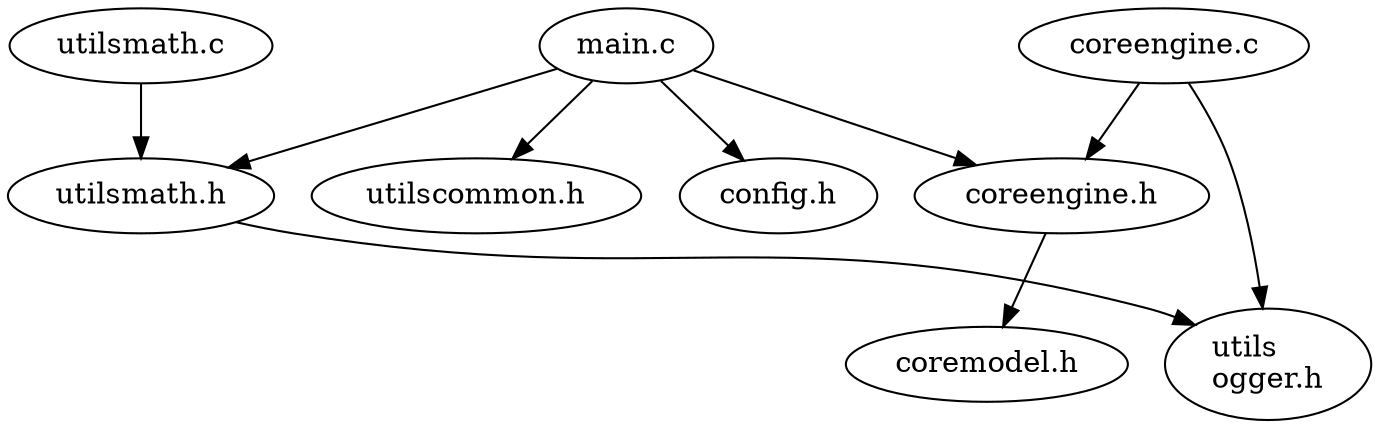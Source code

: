 strict digraph {
"config.h";
"main.c";
"utils\math.h";
"utils\common.h";
"core\engine.h";
"core\engine.c";
"utils\logger.h";
"core\model.h";
"utils\math.c";
"main.c" -> "config.h";
"main.c" -> "utils\math.h";
"main.c" -> "utils\common.h";
"main.c" -> "core\engine.h";
"utils\math.h" -> "utils\logger.h";
"core\engine.h" -> "core\model.h";
"core\engine.c" -> "core\engine.h";
"core\engine.c" -> "utils\logger.h";
"utils\math.c" -> "utils\math.h";
}

